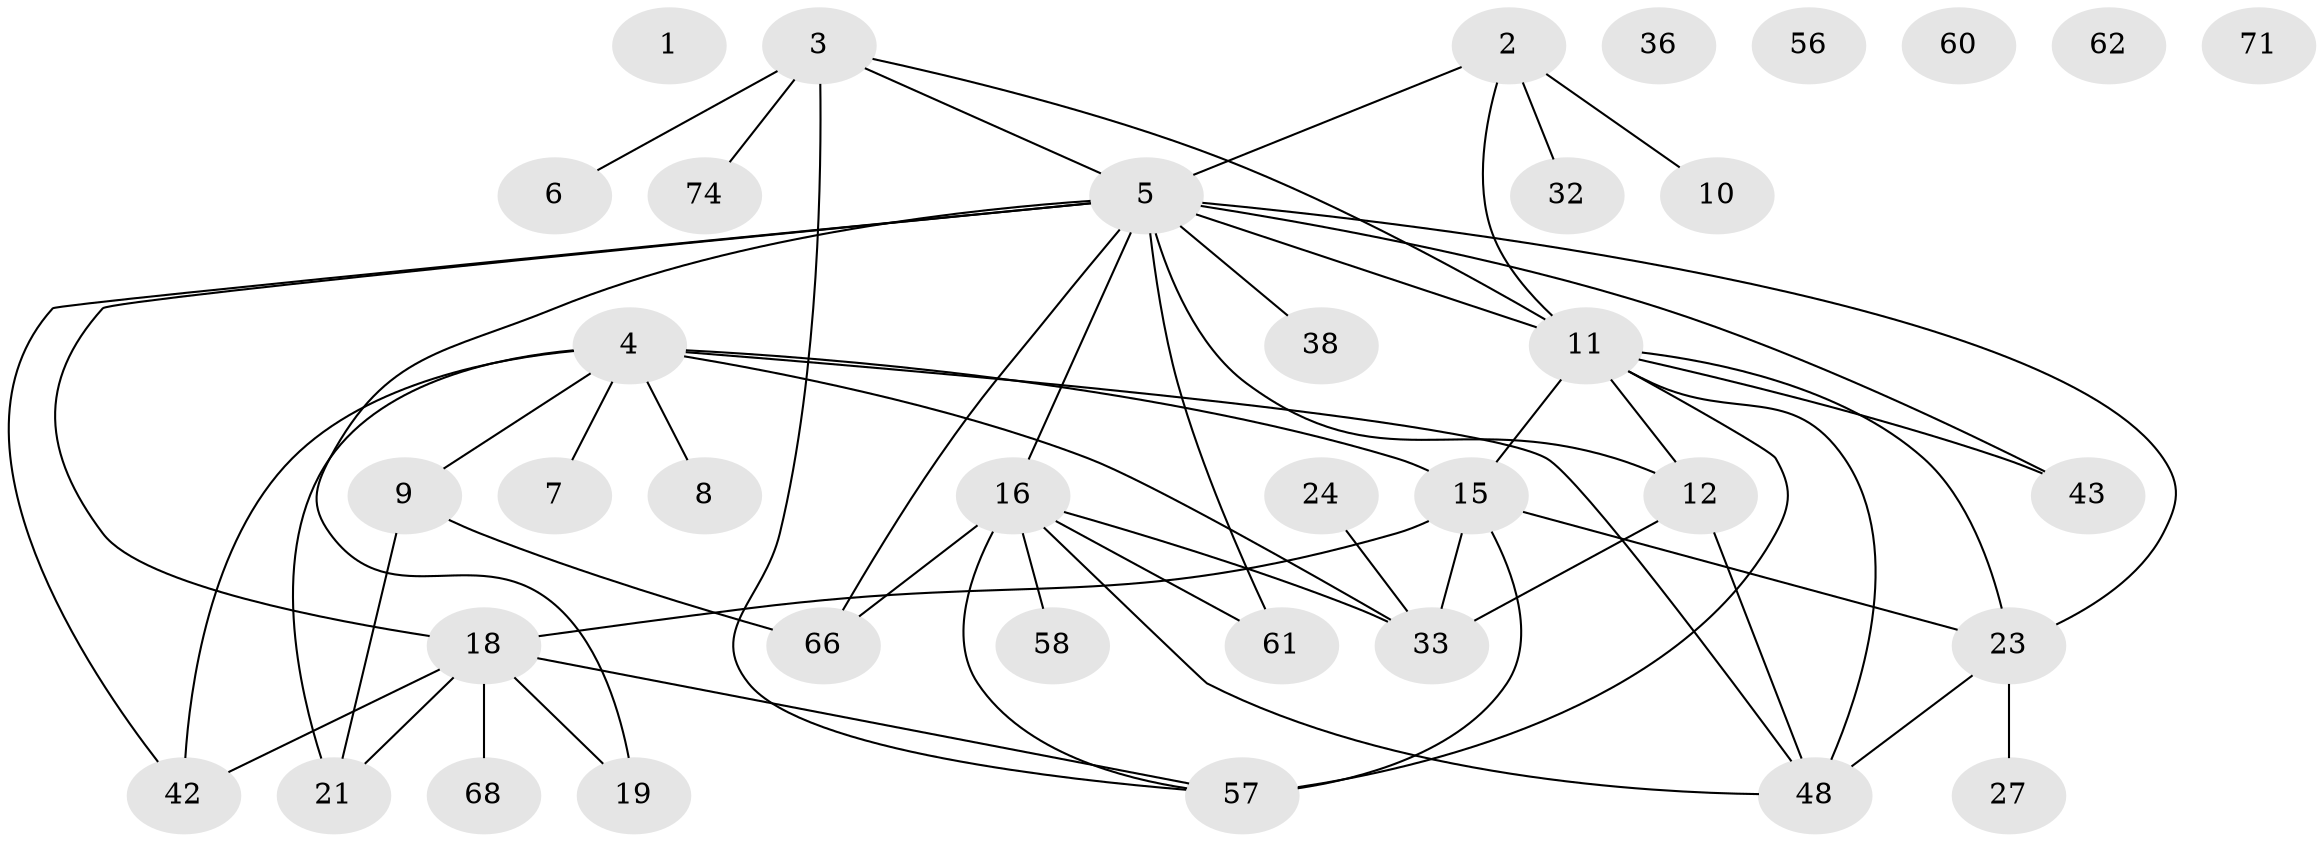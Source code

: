 // original degree distribution, {0: 0.08, 2: 0.25333333333333335, 1: 0.17333333333333334, 3: 0.2, 7: 0.02666666666666667, 4: 0.13333333333333333, 5: 0.08, 6: 0.05333333333333334}
// Generated by graph-tools (version 1.1) at 2025/12/03/09/25 04:12:59]
// undirected, 37 vertices, 56 edges
graph export_dot {
graph [start="1"]
  node [color=gray90,style=filled];
  1;
  2 [super="+50+51"];
  3 [super="+65"];
  4 [super="+22+47+75"];
  5 [super="+13+14+17+26+39+40+49"];
  6 [super="+70"];
  7 [super="+72"];
  8 [super="+37"];
  9 [super="+73"];
  10;
  11 [super="+29+34+44"];
  12 [super="+20+25+46"];
  15 [super="+41+64"];
  16 [super="+30+54"];
  18 [super="+45+67+69"];
  19;
  21 [super="+31"];
  23 [super="+28+53"];
  24 [super="+35"];
  27;
  32;
  33 [super="+55+59"];
  36;
  38;
  42;
  43;
  48 [super="+52"];
  56;
  57 [super="+63"];
  58;
  60;
  61;
  62;
  66;
  68;
  71;
  74;
  2 -- 32;
  2 -- 10;
  2 -- 5;
  2 -- 11;
  3 -- 74;
  3 -- 57;
  3 -- 5;
  3 -- 11;
  3 -- 6;
  4 -- 48;
  4 -- 8;
  4 -- 9;
  4 -- 42;
  4 -- 7;
  4 -- 15;
  4 -- 21;
  4 -- 33;
  5 -- 66 [weight=2];
  5 -- 19;
  5 -- 43;
  5 -- 38;
  5 -- 42;
  5 -- 11 [weight=3];
  5 -- 18 [weight=2];
  5 -- 61;
  5 -- 12;
  5 -- 16;
  5 -- 23 [weight=2];
  9 -- 66;
  9 -- 21;
  11 -- 57 [weight=2];
  11 -- 48;
  11 -- 43;
  11 -- 12;
  11 -- 15;
  11 -- 23;
  12 -- 33;
  12 -- 48;
  15 -- 33;
  15 -- 23 [weight=2];
  15 -- 18;
  15 -- 57;
  16 -- 61;
  16 -- 66;
  16 -- 58;
  16 -- 33;
  16 -- 48;
  16 -- 57;
  18 -- 19;
  18 -- 42;
  18 -- 68;
  18 -- 57;
  18 -- 21;
  23 -- 27;
  23 -- 48;
  24 -- 33;
}
